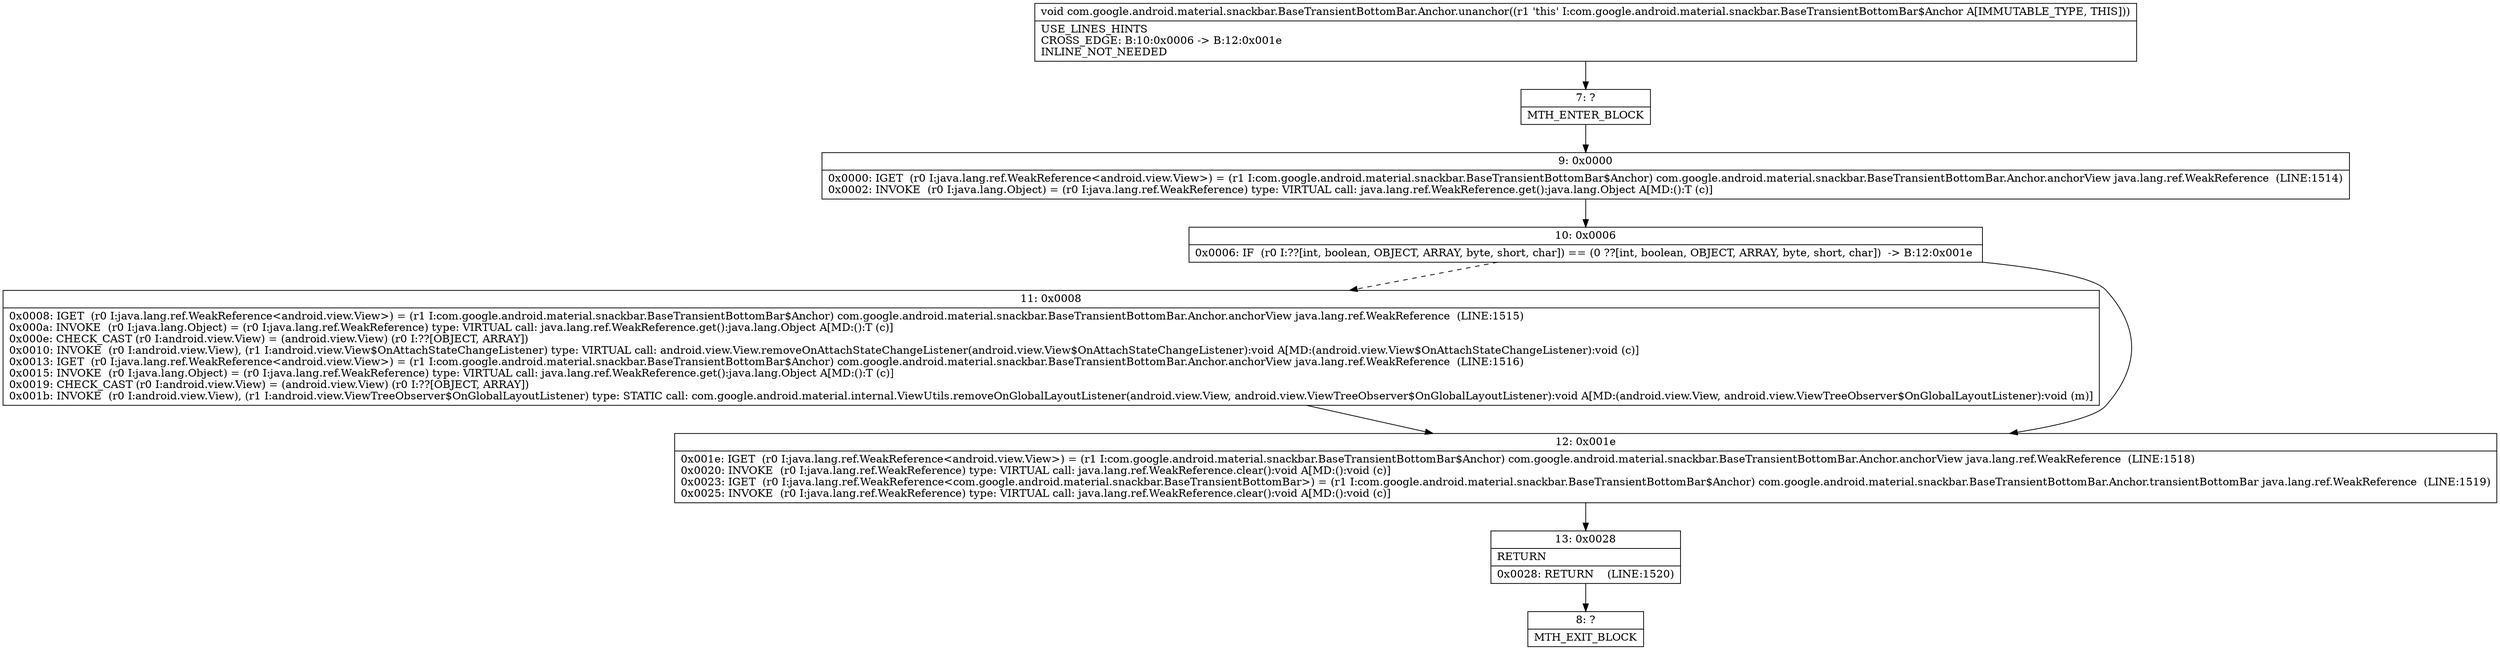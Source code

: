 digraph "CFG forcom.google.android.material.snackbar.BaseTransientBottomBar.Anchor.unanchor()V" {
Node_7 [shape=record,label="{7\:\ ?|MTH_ENTER_BLOCK\l}"];
Node_9 [shape=record,label="{9\:\ 0x0000|0x0000: IGET  (r0 I:java.lang.ref.WeakReference\<android.view.View\>) = (r1 I:com.google.android.material.snackbar.BaseTransientBottomBar$Anchor) com.google.android.material.snackbar.BaseTransientBottomBar.Anchor.anchorView java.lang.ref.WeakReference  (LINE:1514)\l0x0002: INVOKE  (r0 I:java.lang.Object) = (r0 I:java.lang.ref.WeakReference) type: VIRTUAL call: java.lang.ref.WeakReference.get():java.lang.Object A[MD:():T (c)]\l}"];
Node_10 [shape=record,label="{10\:\ 0x0006|0x0006: IF  (r0 I:??[int, boolean, OBJECT, ARRAY, byte, short, char]) == (0 ??[int, boolean, OBJECT, ARRAY, byte, short, char])  \-\> B:12:0x001e \l}"];
Node_11 [shape=record,label="{11\:\ 0x0008|0x0008: IGET  (r0 I:java.lang.ref.WeakReference\<android.view.View\>) = (r1 I:com.google.android.material.snackbar.BaseTransientBottomBar$Anchor) com.google.android.material.snackbar.BaseTransientBottomBar.Anchor.anchorView java.lang.ref.WeakReference  (LINE:1515)\l0x000a: INVOKE  (r0 I:java.lang.Object) = (r0 I:java.lang.ref.WeakReference) type: VIRTUAL call: java.lang.ref.WeakReference.get():java.lang.Object A[MD:():T (c)]\l0x000e: CHECK_CAST (r0 I:android.view.View) = (android.view.View) (r0 I:??[OBJECT, ARRAY]) \l0x0010: INVOKE  (r0 I:android.view.View), (r1 I:android.view.View$OnAttachStateChangeListener) type: VIRTUAL call: android.view.View.removeOnAttachStateChangeListener(android.view.View$OnAttachStateChangeListener):void A[MD:(android.view.View$OnAttachStateChangeListener):void (c)]\l0x0013: IGET  (r0 I:java.lang.ref.WeakReference\<android.view.View\>) = (r1 I:com.google.android.material.snackbar.BaseTransientBottomBar$Anchor) com.google.android.material.snackbar.BaseTransientBottomBar.Anchor.anchorView java.lang.ref.WeakReference  (LINE:1516)\l0x0015: INVOKE  (r0 I:java.lang.Object) = (r0 I:java.lang.ref.WeakReference) type: VIRTUAL call: java.lang.ref.WeakReference.get():java.lang.Object A[MD:():T (c)]\l0x0019: CHECK_CAST (r0 I:android.view.View) = (android.view.View) (r0 I:??[OBJECT, ARRAY]) \l0x001b: INVOKE  (r0 I:android.view.View), (r1 I:android.view.ViewTreeObserver$OnGlobalLayoutListener) type: STATIC call: com.google.android.material.internal.ViewUtils.removeOnGlobalLayoutListener(android.view.View, android.view.ViewTreeObserver$OnGlobalLayoutListener):void A[MD:(android.view.View, android.view.ViewTreeObserver$OnGlobalLayoutListener):void (m)]\l}"];
Node_12 [shape=record,label="{12\:\ 0x001e|0x001e: IGET  (r0 I:java.lang.ref.WeakReference\<android.view.View\>) = (r1 I:com.google.android.material.snackbar.BaseTransientBottomBar$Anchor) com.google.android.material.snackbar.BaseTransientBottomBar.Anchor.anchorView java.lang.ref.WeakReference  (LINE:1518)\l0x0020: INVOKE  (r0 I:java.lang.ref.WeakReference) type: VIRTUAL call: java.lang.ref.WeakReference.clear():void A[MD:():void (c)]\l0x0023: IGET  (r0 I:java.lang.ref.WeakReference\<com.google.android.material.snackbar.BaseTransientBottomBar\>) = (r1 I:com.google.android.material.snackbar.BaseTransientBottomBar$Anchor) com.google.android.material.snackbar.BaseTransientBottomBar.Anchor.transientBottomBar java.lang.ref.WeakReference  (LINE:1519)\l0x0025: INVOKE  (r0 I:java.lang.ref.WeakReference) type: VIRTUAL call: java.lang.ref.WeakReference.clear():void A[MD:():void (c)]\l}"];
Node_13 [shape=record,label="{13\:\ 0x0028|RETURN\l|0x0028: RETURN    (LINE:1520)\l}"];
Node_8 [shape=record,label="{8\:\ ?|MTH_EXIT_BLOCK\l}"];
MethodNode[shape=record,label="{void com.google.android.material.snackbar.BaseTransientBottomBar.Anchor.unanchor((r1 'this' I:com.google.android.material.snackbar.BaseTransientBottomBar$Anchor A[IMMUTABLE_TYPE, THIS]))  | USE_LINES_HINTS\lCROSS_EDGE: B:10:0x0006 \-\> B:12:0x001e\lINLINE_NOT_NEEDED\l}"];
MethodNode -> Node_7;Node_7 -> Node_9;
Node_9 -> Node_10;
Node_10 -> Node_11[style=dashed];
Node_10 -> Node_12;
Node_11 -> Node_12;
Node_12 -> Node_13;
Node_13 -> Node_8;
}

